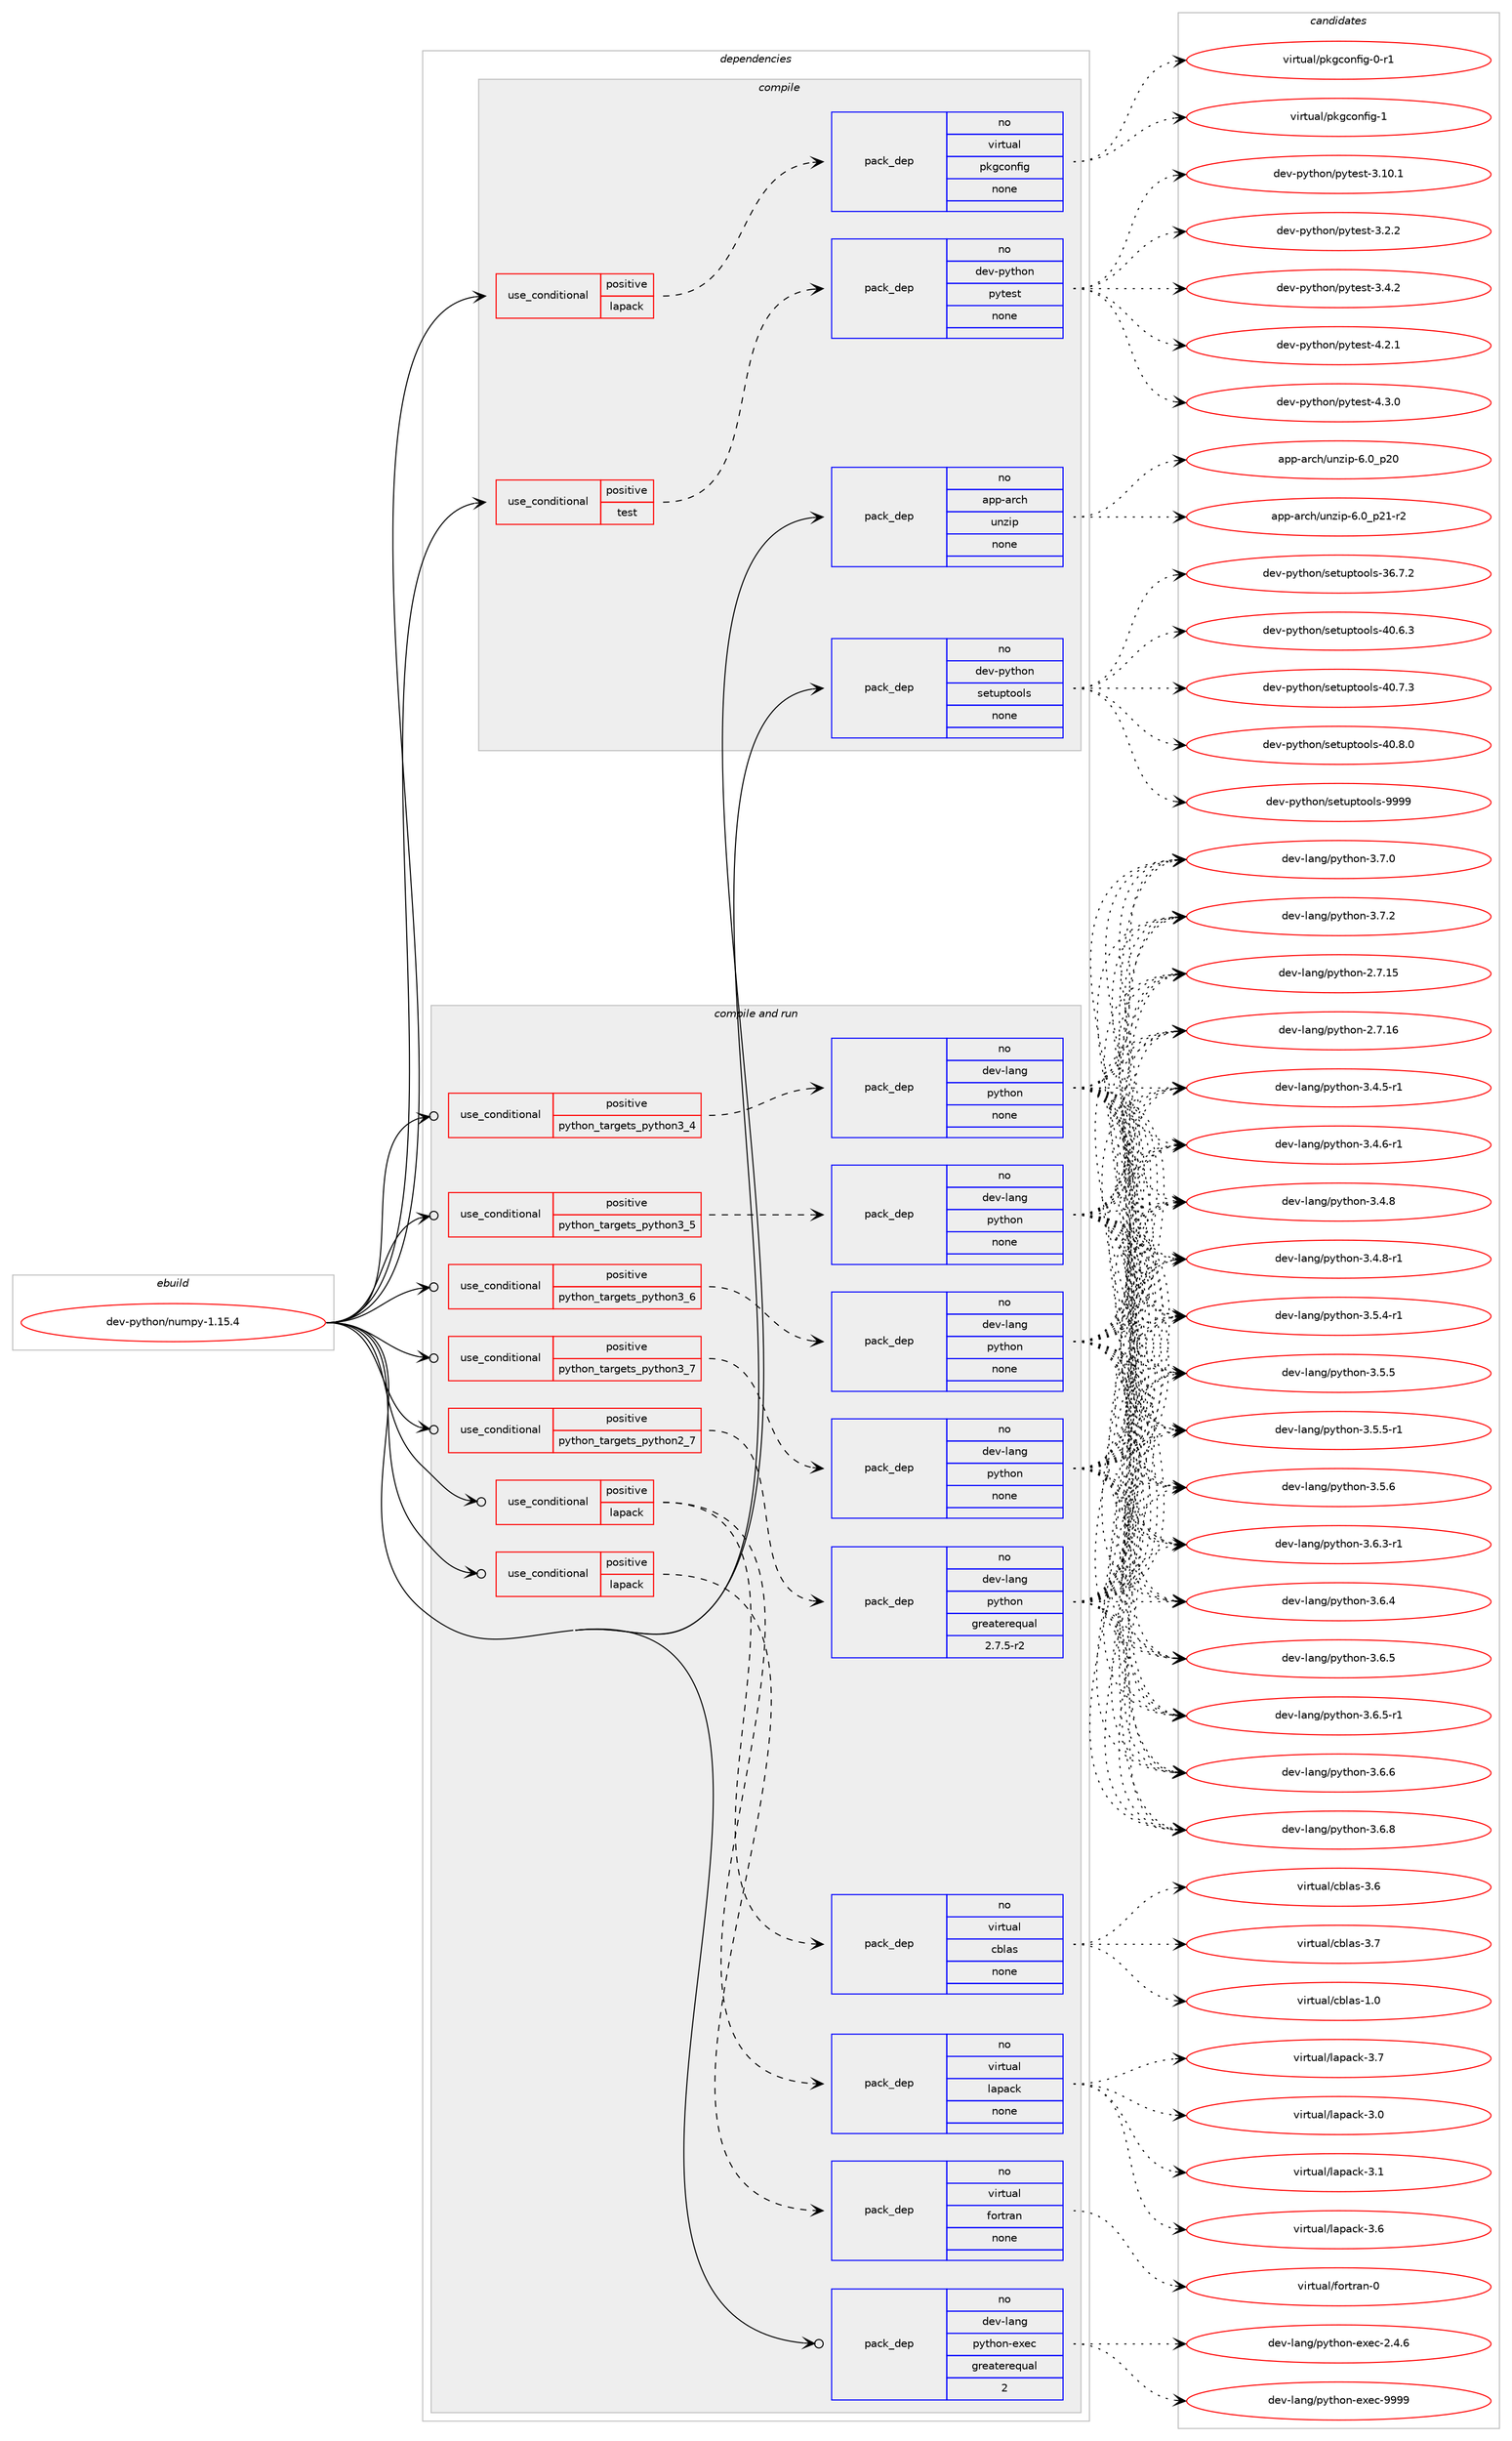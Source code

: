 digraph prolog {

# *************
# Graph options
# *************

newrank=true;
concentrate=true;
compound=true;
graph [rankdir=LR,fontname=Helvetica,fontsize=10,ranksep=1.5];#, ranksep=2.5, nodesep=0.2];
edge  [arrowhead=vee];
node  [fontname=Helvetica,fontsize=10];

# **********
# The ebuild
# **********

subgraph cluster_leftcol {
color=gray;
rank=same;
label=<<i>ebuild</i>>;
id [label="dev-python/numpy-1.15.4", color=red, width=4, href="../dev-python/numpy-1.15.4.svg"];
}

# ****************
# The dependencies
# ****************

subgraph cluster_midcol {
color=gray;
label=<<i>dependencies</i>>;
subgraph cluster_compile {
fillcolor="#eeeeee";
style=filled;
label=<<i>compile</i>>;
subgraph cond378380 {
dependency1421495 [label=<<TABLE BORDER="0" CELLBORDER="1" CELLSPACING="0" CELLPADDING="4"><TR><TD ROWSPAN="3" CELLPADDING="10">use_conditional</TD></TR><TR><TD>positive</TD></TR><TR><TD>lapack</TD></TR></TABLE>>, shape=none, color=red];
subgraph pack1019838 {
dependency1421496 [label=<<TABLE BORDER="0" CELLBORDER="1" CELLSPACING="0" CELLPADDING="4" WIDTH="220"><TR><TD ROWSPAN="6" CELLPADDING="30">pack_dep</TD></TR><TR><TD WIDTH="110">no</TD></TR><TR><TD>virtual</TD></TR><TR><TD>pkgconfig</TD></TR><TR><TD>none</TD></TR><TR><TD></TD></TR></TABLE>>, shape=none, color=blue];
}
dependency1421495:e -> dependency1421496:w [weight=20,style="dashed",arrowhead="vee"];
}
id:e -> dependency1421495:w [weight=20,style="solid",arrowhead="vee"];
subgraph cond378381 {
dependency1421497 [label=<<TABLE BORDER="0" CELLBORDER="1" CELLSPACING="0" CELLPADDING="4"><TR><TD ROWSPAN="3" CELLPADDING="10">use_conditional</TD></TR><TR><TD>positive</TD></TR><TR><TD>test</TD></TR></TABLE>>, shape=none, color=red];
subgraph pack1019839 {
dependency1421498 [label=<<TABLE BORDER="0" CELLBORDER="1" CELLSPACING="0" CELLPADDING="4" WIDTH="220"><TR><TD ROWSPAN="6" CELLPADDING="30">pack_dep</TD></TR><TR><TD WIDTH="110">no</TD></TR><TR><TD>dev-python</TD></TR><TR><TD>pytest</TD></TR><TR><TD>none</TD></TR><TR><TD></TD></TR></TABLE>>, shape=none, color=blue];
}
dependency1421497:e -> dependency1421498:w [weight=20,style="dashed",arrowhead="vee"];
}
id:e -> dependency1421497:w [weight=20,style="solid",arrowhead="vee"];
subgraph pack1019840 {
dependency1421499 [label=<<TABLE BORDER="0" CELLBORDER="1" CELLSPACING="0" CELLPADDING="4" WIDTH="220"><TR><TD ROWSPAN="6" CELLPADDING="30">pack_dep</TD></TR><TR><TD WIDTH="110">no</TD></TR><TR><TD>app-arch</TD></TR><TR><TD>unzip</TD></TR><TR><TD>none</TD></TR><TR><TD></TD></TR></TABLE>>, shape=none, color=blue];
}
id:e -> dependency1421499:w [weight=20,style="solid",arrowhead="vee"];
subgraph pack1019841 {
dependency1421500 [label=<<TABLE BORDER="0" CELLBORDER="1" CELLSPACING="0" CELLPADDING="4" WIDTH="220"><TR><TD ROWSPAN="6" CELLPADDING="30">pack_dep</TD></TR><TR><TD WIDTH="110">no</TD></TR><TR><TD>dev-python</TD></TR><TR><TD>setuptools</TD></TR><TR><TD>none</TD></TR><TR><TD></TD></TR></TABLE>>, shape=none, color=blue];
}
id:e -> dependency1421500:w [weight=20,style="solid",arrowhead="vee"];
}
subgraph cluster_compileandrun {
fillcolor="#eeeeee";
style=filled;
label=<<i>compile and run</i>>;
subgraph cond378382 {
dependency1421501 [label=<<TABLE BORDER="0" CELLBORDER="1" CELLSPACING="0" CELLPADDING="4"><TR><TD ROWSPAN="3" CELLPADDING="10">use_conditional</TD></TR><TR><TD>positive</TD></TR><TR><TD>lapack</TD></TR></TABLE>>, shape=none, color=red];
subgraph pack1019842 {
dependency1421502 [label=<<TABLE BORDER="0" CELLBORDER="1" CELLSPACING="0" CELLPADDING="4" WIDTH="220"><TR><TD ROWSPAN="6" CELLPADDING="30">pack_dep</TD></TR><TR><TD WIDTH="110">no</TD></TR><TR><TD>virtual</TD></TR><TR><TD>cblas</TD></TR><TR><TD>none</TD></TR><TR><TD></TD></TR></TABLE>>, shape=none, color=blue];
}
dependency1421501:e -> dependency1421502:w [weight=20,style="dashed",arrowhead="vee"];
subgraph pack1019843 {
dependency1421503 [label=<<TABLE BORDER="0" CELLBORDER="1" CELLSPACING="0" CELLPADDING="4" WIDTH="220"><TR><TD ROWSPAN="6" CELLPADDING="30">pack_dep</TD></TR><TR><TD WIDTH="110">no</TD></TR><TR><TD>virtual</TD></TR><TR><TD>lapack</TD></TR><TR><TD>none</TD></TR><TR><TD></TD></TR></TABLE>>, shape=none, color=blue];
}
dependency1421501:e -> dependency1421503:w [weight=20,style="dashed",arrowhead="vee"];
}
id:e -> dependency1421501:w [weight=20,style="solid",arrowhead="odotvee"];
subgraph cond378383 {
dependency1421504 [label=<<TABLE BORDER="0" CELLBORDER="1" CELLSPACING="0" CELLPADDING="4"><TR><TD ROWSPAN="3" CELLPADDING="10">use_conditional</TD></TR><TR><TD>positive</TD></TR><TR><TD>lapack</TD></TR></TABLE>>, shape=none, color=red];
subgraph pack1019844 {
dependency1421505 [label=<<TABLE BORDER="0" CELLBORDER="1" CELLSPACING="0" CELLPADDING="4" WIDTH="220"><TR><TD ROWSPAN="6" CELLPADDING="30">pack_dep</TD></TR><TR><TD WIDTH="110">no</TD></TR><TR><TD>virtual</TD></TR><TR><TD>fortran</TD></TR><TR><TD>none</TD></TR><TR><TD></TD></TR></TABLE>>, shape=none, color=blue];
}
dependency1421504:e -> dependency1421505:w [weight=20,style="dashed",arrowhead="vee"];
}
id:e -> dependency1421504:w [weight=20,style="solid",arrowhead="odotvee"];
subgraph cond378384 {
dependency1421506 [label=<<TABLE BORDER="0" CELLBORDER="1" CELLSPACING="0" CELLPADDING="4"><TR><TD ROWSPAN="3" CELLPADDING="10">use_conditional</TD></TR><TR><TD>positive</TD></TR><TR><TD>python_targets_python2_7</TD></TR></TABLE>>, shape=none, color=red];
subgraph pack1019845 {
dependency1421507 [label=<<TABLE BORDER="0" CELLBORDER="1" CELLSPACING="0" CELLPADDING="4" WIDTH="220"><TR><TD ROWSPAN="6" CELLPADDING="30">pack_dep</TD></TR><TR><TD WIDTH="110">no</TD></TR><TR><TD>dev-lang</TD></TR><TR><TD>python</TD></TR><TR><TD>greaterequal</TD></TR><TR><TD>2.7.5-r2</TD></TR></TABLE>>, shape=none, color=blue];
}
dependency1421506:e -> dependency1421507:w [weight=20,style="dashed",arrowhead="vee"];
}
id:e -> dependency1421506:w [weight=20,style="solid",arrowhead="odotvee"];
subgraph cond378385 {
dependency1421508 [label=<<TABLE BORDER="0" CELLBORDER="1" CELLSPACING="0" CELLPADDING="4"><TR><TD ROWSPAN="3" CELLPADDING="10">use_conditional</TD></TR><TR><TD>positive</TD></TR><TR><TD>python_targets_python3_4</TD></TR></TABLE>>, shape=none, color=red];
subgraph pack1019846 {
dependency1421509 [label=<<TABLE BORDER="0" CELLBORDER="1" CELLSPACING="0" CELLPADDING="4" WIDTH="220"><TR><TD ROWSPAN="6" CELLPADDING="30">pack_dep</TD></TR><TR><TD WIDTH="110">no</TD></TR><TR><TD>dev-lang</TD></TR><TR><TD>python</TD></TR><TR><TD>none</TD></TR><TR><TD></TD></TR></TABLE>>, shape=none, color=blue];
}
dependency1421508:e -> dependency1421509:w [weight=20,style="dashed",arrowhead="vee"];
}
id:e -> dependency1421508:w [weight=20,style="solid",arrowhead="odotvee"];
subgraph cond378386 {
dependency1421510 [label=<<TABLE BORDER="0" CELLBORDER="1" CELLSPACING="0" CELLPADDING="4"><TR><TD ROWSPAN="3" CELLPADDING="10">use_conditional</TD></TR><TR><TD>positive</TD></TR><TR><TD>python_targets_python3_5</TD></TR></TABLE>>, shape=none, color=red];
subgraph pack1019847 {
dependency1421511 [label=<<TABLE BORDER="0" CELLBORDER="1" CELLSPACING="0" CELLPADDING="4" WIDTH="220"><TR><TD ROWSPAN="6" CELLPADDING="30">pack_dep</TD></TR><TR><TD WIDTH="110">no</TD></TR><TR><TD>dev-lang</TD></TR><TR><TD>python</TD></TR><TR><TD>none</TD></TR><TR><TD></TD></TR></TABLE>>, shape=none, color=blue];
}
dependency1421510:e -> dependency1421511:w [weight=20,style="dashed",arrowhead="vee"];
}
id:e -> dependency1421510:w [weight=20,style="solid",arrowhead="odotvee"];
subgraph cond378387 {
dependency1421512 [label=<<TABLE BORDER="0" CELLBORDER="1" CELLSPACING="0" CELLPADDING="4"><TR><TD ROWSPAN="3" CELLPADDING="10">use_conditional</TD></TR><TR><TD>positive</TD></TR><TR><TD>python_targets_python3_6</TD></TR></TABLE>>, shape=none, color=red];
subgraph pack1019848 {
dependency1421513 [label=<<TABLE BORDER="0" CELLBORDER="1" CELLSPACING="0" CELLPADDING="4" WIDTH="220"><TR><TD ROWSPAN="6" CELLPADDING="30">pack_dep</TD></TR><TR><TD WIDTH="110">no</TD></TR><TR><TD>dev-lang</TD></TR><TR><TD>python</TD></TR><TR><TD>none</TD></TR><TR><TD></TD></TR></TABLE>>, shape=none, color=blue];
}
dependency1421512:e -> dependency1421513:w [weight=20,style="dashed",arrowhead="vee"];
}
id:e -> dependency1421512:w [weight=20,style="solid",arrowhead="odotvee"];
subgraph cond378388 {
dependency1421514 [label=<<TABLE BORDER="0" CELLBORDER="1" CELLSPACING="0" CELLPADDING="4"><TR><TD ROWSPAN="3" CELLPADDING="10">use_conditional</TD></TR><TR><TD>positive</TD></TR><TR><TD>python_targets_python3_7</TD></TR></TABLE>>, shape=none, color=red];
subgraph pack1019849 {
dependency1421515 [label=<<TABLE BORDER="0" CELLBORDER="1" CELLSPACING="0" CELLPADDING="4" WIDTH="220"><TR><TD ROWSPAN="6" CELLPADDING="30">pack_dep</TD></TR><TR><TD WIDTH="110">no</TD></TR><TR><TD>dev-lang</TD></TR><TR><TD>python</TD></TR><TR><TD>none</TD></TR><TR><TD></TD></TR></TABLE>>, shape=none, color=blue];
}
dependency1421514:e -> dependency1421515:w [weight=20,style="dashed",arrowhead="vee"];
}
id:e -> dependency1421514:w [weight=20,style="solid",arrowhead="odotvee"];
subgraph pack1019850 {
dependency1421516 [label=<<TABLE BORDER="0" CELLBORDER="1" CELLSPACING="0" CELLPADDING="4" WIDTH="220"><TR><TD ROWSPAN="6" CELLPADDING="30">pack_dep</TD></TR><TR><TD WIDTH="110">no</TD></TR><TR><TD>dev-lang</TD></TR><TR><TD>python-exec</TD></TR><TR><TD>greaterequal</TD></TR><TR><TD>2</TD></TR></TABLE>>, shape=none, color=blue];
}
id:e -> dependency1421516:w [weight=20,style="solid",arrowhead="odotvee"];
}
subgraph cluster_run {
fillcolor="#eeeeee";
style=filled;
label=<<i>run</i>>;
}
}

# **************
# The candidates
# **************

subgraph cluster_choices {
rank=same;
color=gray;
label=<<i>candidates</i>>;

subgraph choice1019838 {
color=black;
nodesep=1;
choice11810511411611797108471121071039911111010210510345484511449 [label="virtual/pkgconfig-0-r1", color=red, width=4,href="../virtual/pkgconfig-0-r1.svg"];
choice1181051141161179710847112107103991111101021051034549 [label="virtual/pkgconfig-1", color=red, width=4,href="../virtual/pkgconfig-1.svg"];
dependency1421496:e -> choice11810511411611797108471121071039911111010210510345484511449:w [style=dotted,weight="100"];
dependency1421496:e -> choice1181051141161179710847112107103991111101021051034549:w [style=dotted,weight="100"];
}
subgraph choice1019839 {
color=black;
nodesep=1;
choice100101118451121211161041111104711212111610111511645514649484649 [label="dev-python/pytest-3.10.1", color=red, width=4,href="../dev-python/pytest-3.10.1.svg"];
choice1001011184511212111610411111047112121116101115116455146504650 [label="dev-python/pytest-3.2.2", color=red, width=4,href="../dev-python/pytest-3.2.2.svg"];
choice1001011184511212111610411111047112121116101115116455146524650 [label="dev-python/pytest-3.4.2", color=red, width=4,href="../dev-python/pytest-3.4.2.svg"];
choice1001011184511212111610411111047112121116101115116455246504649 [label="dev-python/pytest-4.2.1", color=red, width=4,href="../dev-python/pytest-4.2.1.svg"];
choice1001011184511212111610411111047112121116101115116455246514648 [label="dev-python/pytest-4.3.0", color=red, width=4,href="../dev-python/pytest-4.3.0.svg"];
dependency1421498:e -> choice100101118451121211161041111104711212111610111511645514649484649:w [style=dotted,weight="100"];
dependency1421498:e -> choice1001011184511212111610411111047112121116101115116455146504650:w [style=dotted,weight="100"];
dependency1421498:e -> choice1001011184511212111610411111047112121116101115116455146524650:w [style=dotted,weight="100"];
dependency1421498:e -> choice1001011184511212111610411111047112121116101115116455246504649:w [style=dotted,weight="100"];
dependency1421498:e -> choice1001011184511212111610411111047112121116101115116455246514648:w [style=dotted,weight="100"];
}
subgraph choice1019840 {
color=black;
nodesep=1;
choice971121124597114991044711711012210511245544648951125048 [label="app-arch/unzip-6.0_p20", color=red, width=4,href="../app-arch/unzip-6.0_p20.svg"];
choice9711211245971149910447117110122105112455446489511250494511450 [label="app-arch/unzip-6.0_p21-r2", color=red, width=4,href="../app-arch/unzip-6.0_p21-r2.svg"];
dependency1421499:e -> choice971121124597114991044711711012210511245544648951125048:w [style=dotted,weight="100"];
dependency1421499:e -> choice9711211245971149910447117110122105112455446489511250494511450:w [style=dotted,weight="100"];
}
subgraph choice1019841 {
color=black;
nodesep=1;
choice100101118451121211161041111104711510111611711211611111110811545515446554650 [label="dev-python/setuptools-36.7.2", color=red, width=4,href="../dev-python/setuptools-36.7.2.svg"];
choice100101118451121211161041111104711510111611711211611111110811545524846544651 [label="dev-python/setuptools-40.6.3", color=red, width=4,href="../dev-python/setuptools-40.6.3.svg"];
choice100101118451121211161041111104711510111611711211611111110811545524846554651 [label="dev-python/setuptools-40.7.3", color=red, width=4,href="../dev-python/setuptools-40.7.3.svg"];
choice100101118451121211161041111104711510111611711211611111110811545524846564648 [label="dev-python/setuptools-40.8.0", color=red, width=4,href="../dev-python/setuptools-40.8.0.svg"];
choice10010111845112121116104111110471151011161171121161111111081154557575757 [label="dev-python/setuptools-9999", color=red, width=4,href="../dev-python/setuptools-9999.svg"];
dependency1421500:e -> choice100101118451121211161041111104711510111611711211611111110811545515446554650:w [style=dotted,weight="100"];
dependency1421500:e -> choice100101118451121211161041111104711510111611711211611111110811545524846544651:w [style=dotted,weight="100"];
dependency1421500:e -> choice100101118451121211161041111104711510111611711211611111110811545524846554651:w [style=dotted,weight="100"];
dependency1421500:e -> choice100101118451121211161041111104711510111611711211611111110811545524846564648:w [style=dotted,weight="100"];
dependency1421500:e -> choice10010111845112121116104111110471151011161171121161111111081154557575757:w [style=dotted,weight="100"];
}
subgraph choice1019842 {
color=black;
nodesep=1;
choice118105114116117971084799981089711545494648 [label="virtual/cblas-1.0", color=red, width=4,href="../virtual/cblas-1.0.svg"];
choice118105114116117971084799981089711545514654 [label="virtual/cblas-3.6", color=red, width=4,href="../virtual/cblas-3.6.svg"];
choice118105114116117971084799981089711545514655 [label="virtual/cblas-3.7", color=red, width=4,href="../virtual/cblas-3.7.svg"];
dependency1421502:e -> choice118105114116117971084799981089711545494648:w [style=dotted,weight="100"];
dependency1421502:e -> choice118105114116117971084799981089711545514654:w [style=dotted,weight="100"];
dependency1421502:e -> choice118105114116117971084799981089711545514655:w [style=dotted,weight="100"];
}
subgraph choice1019843 {
color=black;
nodesep=1;
choice118105114116117971084710897112979910745514648 [label="virtual/lapack-3.0", color=red, width=4,href="../virtual/lapack-3.0.svg"];
choice118105114116117971084710897112979910745514649 [label="virtual/lapack-3.1", color=red, width=4,href="../virtual/lapack-3.1.svg"];
choice118105114116117971084710897112979910745514654 [label="virtual/lapack-3.6", color=red, width=4,href="../virtual/lapack-3.6.svg"];
choice118105114116117971084710897112979910745514655 [label="virtual/lapack-3.7", color=red, width=4,href="../virtual/lapack-3.7.svg"];
dependency1421503:e -> choice118105114116117971084710897112979910745514648:w [style=dotted,weight="100"];
dependency1421503:e -> choice118105114116117971084710897112979910745514649:w [style=dotted,weight="100"];
dependency1421503:e -> choice118105114116117971084710897112979910745514654:w [style=dotted,weight="100"];
dependency1421503:e -> choice118105114116117971084710897112979910745514655:w [style=dotted,weight="100"];
}
subgraph choice1019844 {
color=black;
nodesep=1;
choice1181051141161179710847102111114116114971104548 [label="virtual/fortran-0", color=red, width=4,href="../virtual/fortran-0.svg"];
dependency1421505:e -> choice1181051141161179710847102111114116114971104548:w [style=dotted,weight="100"];
}
subgraph choice1019845 {
color=black;
nodesep=1;
choice10010111845108971101034711212111610411111045504655464953 [label="dev-lang/python-2.7.15", color=red, width=4,href="../dev-lang/python-2.7.15.svg"];
choice10010111845108971101034711212111610411111045504655464954 [label="dev-lang/python-2.7.16", color=red, width=4,href="../dev-lang/python-2.7.16.svg"];
choice1001011184510897110103471121211161041111104551465246534511449 [label="dev-lang/python-3.4.5-r1", color=red, width=4,href="../dev-lang/python-3.4.5-r1.svg"];
choice1001011184510897110103471121211161041111104551465246544511449 [label="dev-lang/python-3.4.6-r1", color=red, width=4,href="../dev-lang/python-3.4.6-r1.svg"];
choice100101118451089711010347112121116104111110455146524656 [label="dev-lang/python-3.4.8", color=red, width=4,href="../dev-lang/python-3.4.8.svg"];
choice1001011184510897110103471121211161041111104551465246564511449 [label="dev-lang/python-3.4.8-r1", color=red, width=4,href="../dev-lang/python-3.4.8-r1.svg"];
choice1001011184510897110103471121211161041111104551465346524511449 [label="dev-lang/python-3.5.4-r1", color=red, width=4,href="../dev-lang/python-3.5.4-r1.svg"];
choice100101118451089711010347112121116104111110455146534653 [label="dev-lang/python-3.5.5", color=red, width=4,href="../dev-lang/python-3.5.5.svg"];
choice1001011184510897110103471121211161041111104551465346534511449 [label="dev-lang/python-3.5.5-r1", color=red, width=4,href="../dev-lang/python-3.5.5-r1.svg"];
choice100101118451089711010347112121116104111110455146534654 [label="dev-lang/python-3.5.6", color=red, width=4,href="../dev-lang/python-3.5.6.svg"];
choice1001011184510897110103471121211161041111104551465446514511449 [label="dev-lang/python-3.6.3-r1", color=red, width=4,href="../dev-lang/python-3.6.3-r1.svg"];
choice100101118451089711010347112121116104111110455146544652 [label="dev-lang/python-3.6.4", color=red, width=4,href="../dev-lang/python-3.6.4.svg"];
choice100101118451089711010347112121116104111110455146544653 [label="dev-lang/python-3.6.5", color=red, width=4,href="../dev-lang/python-3.6.5.svg"];
choice1001011184510897110103471121211161041111104551465446534511449 [label="dev-lang/python-3.6.5-r1", color=red, width=4,href="../dev-lang/python-3.6.5-r1.svg"];
choice100101118451089711010347112121116104111110455146544654 [label="dev-lang/python-3.6.6", color=red, width=4,href="../dev-lang/python-3.6.6.svg"];
choice100101118451089711010347112121116104111110455146544656 [label="dev-lang/python-3.6.8", color=red, width=4,href="../dev-lang/python-3.6.8.svg"];
choice100101118451089711010347112121116104111110455146554648 [label="dev-lang/python-3.7.0", color=red, width=4,href="../dev-lang/python-3.7.0.svg"];
choice100101118451089711010347112121116104111110455146554650 [label="dev-lang/python-3.7.2", color=red, width=4,href="../dev-lang/python-3.7.2.svg"];
dependency1421507:e -> choice10010111845108971101034711212111610411111045504655464953:w [style=dotted,weight="100"];
dependency1421507:e -> choice10010111845108971101034711212111610411111045504655464954:w [style=dotted,weight="100"];
dependency1421507:e -> choice1001011184510897110103471121211161041111104551465246534511449:w [style=dotted,weight="100"];
dependency1421507:e -> choice1001011184510897110103471121211161041111104551465246544511449:w [style=dotted,weight="100"];
dependency1421507:e -> choice100101118451089711010347112121116104111110455146524656:w [style=dotted,weight="100"];
dependency1421507:e -> choice1001011184510897110103471121211161041111104551465246564511449:w [style=dotted,weight="100"];
dependency1421507:e -> choice1001011184510897110103471121211161041111104551465346524511449:w [style=dotted,weight="100"];
dependency1421507:e -> choice100101118451089711010347112121116104111110455146534653:w [style=dotted,weight="100"];
dependency1421507:e -> choice1001011184510897110103471121211161041111104551465346534511449:w [style=dotted,weight="100"];
dependency1421507:e -> choice100101118451089711010347112121116104111110455146534654:w [style=dotted,weight="100"];
dependency1421507:e -> choice1001011184510897110103471121211161041111104551465446514511449:w [style=dotted,weight="100"];
dependency1421507:e -> choice100101118451089711010347112121116104111110455146544652:w [style=dotted,weight="100"];
dependency1421507:e -> choice100101118451089711010347112121116104111110455146544653:w [style=dotted,weight="100"];
dependency1421507:e -> choice1001011184510897110103471121211161041111104551465446534511449:w [style=dotted,weight="100"];
dependency1421507:e -> choice100101118451089711010347112121116104111110455146544654:w [style=dotted,weight="100"];
dependency1421507:e -> choice100101118451089711010347112121116104111110455146544656:w [style=dotted,weight="100"];
dependency1421507:e -> choice100101118451089711010347112121116104111110455146554648:w [style=dotted,weight="100"];
dependency1421507:e -> choice100101118451089711010347112121116104111110455146554650:w [style=dotted,weight="100"];
}
subgraph choice1019846 {
color=black;
nodesep=1;
choice10010111845108971101034711212111610411111045504655464953 [label="dev-lang/python-2.7.15", color=red, width=4,href="../dev-lang/python-2.7.15.svg"];
choice10010111845108971101034711212111610411111045504655464954 [label="dev-lang/python-2.7.16", color=red, width=4,href="../dev-lang/python-2.7.16.svg"];
choice1001011184510897110103471121211161041111104551465246534511449 [label="dev-lang/python-3.4.5-r1", color=red, width=4,href="../dev-lang/python-3.4.5-r1.svg"];
choice1001011184510897110103471121211161041111104551465246544511449 [label="dev-lang/python-3.4.6-r1", color=red, width=4,href="../dev-lang/python-3.4.6-r1.svg"];
choice100101118451089711010347112121116104111110455146524656 [label="dev-lang/python-3.4.8", color=red, width=4,href="../dev-lang/python-3.4.8.svg"];
choice1001011184510897110103471121211161041111104551465246564511449 [label="dev-lang/python-3.4.8-r1", color=red, width=4,href="../dev-lang/python-3.4.8-r1.svg"];
choice1001011184510897110103471121211161041111104551465346524511449 [label="dev-lang/python-3.5.4-r1", color=red, width=4,href="../dev-lang/python-3.5.4-r1.svg"];
choice100101118451089711010347112121116104111110455146534653 [label="dev-lang/python-3.5.5", color=red, width=4,href="../dev-lang/python-3.5.5.svg"];
choice1001011184510897110103471121211161041111104551465346534511449 [label="dev-lang/python-3.5.5-r1", color=red, width=4,href="../dev-lang/python-3.5.5-r1.svg"];
choice100101118451089711010347112121116104111110455146534654 [label="dev-lang/python-3.5.6", color=red, width=4,href="../dev-lang/python-3.5.6.svg"];
choice1001011184510897110103471121211161041111104551465446514511449 [label="dev-lang/python-3.6.3-r1", color=red, width=4,href="../dev-lang/python-3.6.3-r1.svg"];
choice100101118451089711010347112121116104111110455146544652 [label="dev-lang/python-3.6.4", color=red, width=4,href="../dev-lang/python-3.6.4.svg"];
choice100101118451089711010347112121116104111110455146544653 [label="dev-lang/python-3.6.5", color=red, width=4,href="../dev-lang/python-3.6.5.svg"];
choice1001011184510897110103471121211161041111104551465446534511449 [label="dev-lang/python-3.6.5-r1", color=red, width=4,href="../dev-lang/python-3.6.5-r1.svg"];
choice100101118451089711010347112121116104111110455146544654 [label="dev-lang/python-3.6.6", color=red, width=4,href="../dev-lang/python-3.6.6.svg"];
choice100101118451089711010347112121116104111110455146544656 [label="dev-lang/python-3.6.8", color=red, width=4,href="../dev-lang/python-3.6.8.svg"];
choice100101118451089711010347112121116104111110455146554648 [label="dev-lang/python-3.7.0", color=red, width=4,href="../dev-lang/python-3.7.0.svg"];
choice100101118451089711010347112121116104111110455146554650 [label="dev-lang/python-3.7.2", color=red, width=4,href="../dev-lang/python-3.7.2.svg"];
dependency1421509:e -> choice10010111845108971101034711212111610411111045504655464953:w [style=dotted,weight="100"];
dependency1421509:e -> choice10010111845108971101034711212111610411111045504655464954:w [style=dotted,weight="100"];
dependency1421509:e -> choice1001011184510897110103471121211161041111104551465246534511449:w [style=dotted,weight="100"];
dependency1421509:e -> choice1001011184510897110103471121211161041111104551465246544511449:w [style=dotted,weight="100"];
dependency1421509:e -> choice100101118451089711010347112121116104111110455146524656:w [style=dotted,weight="100"];
dependency1421509:e -> choice1001011184510897110103471121211161041111104551465246564511449:w [style=dotted,weight="100"];
dependency1421509:e -> choice1001011184510897110103471121211161041111104551465346524511449:w [style=dotted,weight="100"];
dependency1421509:e -> choice100101118451089711010347112121116104111110455146534653:w [style=dotted,weight="100"];
dependency1421509:e -> choice1001011184510897110103471121211161041111104551465346534511449:w [style=dotted,weight="100"];
dependency1421509:e -> choice100101118451089711010347112121116104111110455146534654:w [style=dotted,weight="100"];
dependency1421509:e -> choice1001011184510897110103471121211161041111104551465446514511449:w [style=dotted,weight="100"];
dependency1421509:e -> choice100101118451089711010347112121116104111110455146544652:w [style=dotted,weight="100"];
dependency1421509:e -> choice100101118451089711010347112121116104111110455146544653:w [style=dotted,weight="100"];
dependency1421509:e -> choice1001011184510897110103471121211161041111104551465446534511449:w [style=dotted,weight="100"];
dependency1421509:e -> choice100101118451089711010347112121116104111110455146544654:w [style=dotted,weight="100"];
dependency1421509:e -> choice100101118451089711010347112121116104111110455146544656:w [style=dotted,weight="100"];
dependency1421509:e -> choice100101118451089711010347112121116104111110455146554648:w [style=dotted,weight="100"];
dependency1421509:e -> choice100101118451089711010347112121116104111110455146554650:w [style=dotted,weight="100"];
}
subgraph choice1019847 {
color=black;
nodesep=1;
choice10010111845108971101034711212111610411111045504655464953 [label="dev-lang/python-2.7.15", color=red, width=4,href="../dev-lang/python-2.7.15.svg"];
choice10010111845108971101034711212111610411111045504655464954 [label="dev-lang/python-2.7.16", color=red, width=4,href="../dev-lang/python-2.7.16.svg"];
choice1001011184510897110103471121211161041111104551465246534511449 [label="dev-lang/python-3.4.5-r1", color=red, width=4,href="../dev-lang/python-3.4.5-r1.svg"];
choice1001011184510897110103471121211161041111104551465246544511449 [label="dev-lang/python-3.4.6-r1", color=red, width=4,href="../dev-lang/python-3.4.6-r1.svg"];
choice100101118451089711010347112121116104111110455146524656 [label="dev-lang/python-3.4.8", color=red, width=4,href="../dev-lang/python-3.4.8.svg"];
choice1001011184510897110103471121211161041111104551465246564511449 [label="dev-lang/python-3.4.8-r1", color=red, width=4,href="../dev-lang/python-3.4.8-r1.svg"];
choice1001011184510897110103471121211161041111104551465346524511449 [label="dev-lang/python-3.5.4-r1", color=red, width=4,href="../dev-lang/python-3.5.4-r1.svg"];
choice100101118451089711010347112121116104111110455146534653 [label="dev-lang/python-3.5.5", color=red, width=4,href="../dev-lang/python-3.5.5.svg"];
choice1001011184510897110103471121211161041111104551465346534511449 [label="dev-lang/python-3.5.5-r1", color=red, width=4,href="../dev-lang/python-3.5.5-r1.svg"];
choice100101118451089711010347112121116104111110455146534654 [label="dev-lang/python-3.5.6", color=red, width=4,href="../dev-lang/python-3.5.6.svg"];
choice1001011184510897110103471121211161041111104551465446514511449 [label="dev-lang/python-3.6.3-r1", color=red, width=4,href="../dev-lang/python-3.6.3-r1.svg"];
choice100101118451089711010347112121116104111110455146544652 [label="dev-lang/python-3.6.4", color=red, width=4,href="../dev-lang/python-3.6.4.svg"];
choice100101118451089711010347112121116104111110455146544653 [label="dev-lang/python-3.6.5", color=red, width=4,href="../dev-lang/python-3.6.5.svg"];
choice1001011184510897110103471121211161041111104551465446534511449 [label="dev-lang/python-3.6.5-r1", color=red, width=4,href="../dev-lang/python-3.6.5-r1.svg"];
choice100101118451089711010347112121116104111110455146544654 [label="dev-lang/python-3.6.6", color=red, width=4,href="../dev-lang/python-3.6.6.svg"];
choice100101118451089711010347112121116104111110455146544656 [label="dev-lang/python-3.6.8", color=red, width=4,href="../dev-lang/python-3.6.8.svg"];
choice100101118451089711010347112121116104111110455146554648 [label="dev-lang/python-3.7.0", color=red, width=4,href="../dev-lang/python-3.7.0.svg"];
choice100101118451089711010347112121116104111110455146554650 [label="dev-lang/python-3.7.2", color=red, width=4,href="../dev-lang/python-3.7.2.svg"];
dependency1421511:e -> choice10010111845108971101034711212111610411111045504655464953:w [style=dotted,weight="100"];
dependency1421511:e -> choice10010111845108971101034711212111610411111045504655464954:w [style=dotted,weight="100"];
dependency1421511:e -> choice1001011184510897110103471121211161041111104551465246534511449:w [style=dotted,weight="100"];
dependency1421511:e -> choice1001011184510897110103471121211161041111104551465246544511449:w [style=dotted,weight="100"];
dependency1421511:e -> choice100101118451089711010347112121116104111110455146524656:w [style=dotted,weight="100"];
dependency1421511:e -> choice1001011184510897110103471121211161041111104551465246564511449:w [style=dotted,weight="100"];
dependency1421511:e -> choice1001011184510897110103471121211161041111104551465346524511449:w [style=dotted,weight="100"];
dependency1421511:e -> choice100101118451089711010347112121116104111110455146534653:w [style=dotted,weight="100"];
dependency1421511:e -> choice1001011184510897110103471121211161041111104551465346534511449:w [style=dotted,weight="100"];
dependency1421511:e -> choice100101118451089711010347112121116104111110455146534654:w [style=dotted,weight="100"];
dependency1421511:e -> choice1001011184510897110103471121211161041111104551465446514511449:w [style=dotted,weight="100"];
dependency1421511:e -> choice100101118451089711010347112121116104111110455146544652:w [style=dotted,weight="100"];
dependency1421511:e -> choice100101118451089711010347112121116104111110455146544653:w [style=dotted,weight="100"];
dependency1421511:e -> choice1001011184510897110103471121211161041111104551465446534511449:w [style=dotted,weight="100"];
dependency1421511:e -> choice100101118451089711010347112121116104111110455146544654:w [style=dotted,weight="100"];
dependency1421511:e -> choice100101118451089711010347112121116104111110455146544656:w [style=dotted,weight="100"];
dependency1421511:e -> choice100101118451089711010347112121116104111110455146554648:w [style=dotted,weight="100"];
dependency1421511:e -> choice100101118451089711010347112121116104111110455146554650:w [style=dotted,weight="100"];
}
subgraph choice1019848 {
color=black;
nodesep=1;
choice10010111845108971101034711212111610411111045504655464953 [label="dev-lang/python-2.7.15", color=red, width=4,href="../dev-lang/python-2.7.15.svg"];
choice10010111845108971101034711212111610411111045504655464954 [label="dev-lang/python-2.7.16", color=red, width=4,href="../dev-lang/python-2.7.16.svg"];
choice1001011184510897110103471121211161041111104551465246534511449 [label="dev-lang/python-3.4.5-r1", color=red, width=4,href="../dev-lang/python-3.4.5-r1.svg"];
choice1001011184510897110103471121211161041111104551465246544511449 [label="dev-lang/python-3.4.6-r1", color=red, width=4,href="../dev-lang/python-3.4.6-r1.svg"];
choice100101118451089711010347112121116104111110455146524656 [label="dev-lang/python-3.4.8", color=red, width=4,href="../dev-lang/python-3.4.8.svg"];
choice1001011184510897110103471121211161041111104551465246564511449 [label="dev-lang/python-3.4.8-r1", color=red, width=4,href="../dev-lang/python-3.4.8-r1.svg"];
choice1001011184510897110103471121211161041111104551465346524511449 [label="dev-lang/python-3.5.4-r1", color=red, width=4,href="../dev-lang/python-3.5.4-r1.svg"];
choice100101118451089711010347112121116104111110455146534653 [label="dev-lang/python-3.5.5", color=red, width=4,href="../dev-lang/python-3.5.5.svg"];
choice1001011184510897110103471121211161041111104551465346534511449 [label="dev-lang/python-3.5.5-r1", color=red, width=4,href="../dev-lang/python-3.5.5-r1.svg"];
choice100101118451089711010347112121116104111110455146534654 [label="dev-lang/python-3.5.6", color=red, width=4,href="../dev-lang/python-3.5.6.svg"];
choice1001011184510897110103471121211161041111104551465446514511449 [label="dev-lang/python-3.6.3-r1", color=red, width=4,href="../dev-lang/python-3.6.3-r1.svg"];
choice100101118451089711010347112121116104111110455146544652 [label="dev-lang/python-3.6.4", color=red, width=4,href="../dev-lang/python-3.6.4.svg"];
choice100101118451089711010347112121116104111110455146544653 [label="dev-lang/python-3.6.5", color=red, width=4,href="../dev-lang/python-3.6.5.svg"];
choice1001011184510897110103471121211161041111104551465446534511449 [label="dev-lang/python-3.6.5-r1", color=red, width=4,href="../dev-lang/python-3.6.5-r1.svg"];
choice100101118451089711010347112121116104111110455146544654 [label="dev-lang/python-3.6.6", color=red, width=4,href="../dev-lang/python-3.6.6.svg"];
choice100101118451089711010347112121116104111110455146544656 [label="dev-lang/python-3.6.8", color=red, width=4,href="../dev-lang/python-3.6.8.svg"];
choice100101118451089711010347112121116104111110455146554648 [label="dev-lang/python-3.7.0", color=red, width=4,href="../dev-lang/python-3.7.0.svg"];
choice100101118451089711010347112121116104111110455146554650 [label="dev-lang/python-3.7.2", color=red, width=4,href="../dev-lang/python-3.7.2.svg"];
dependency1421513:e -> choice10010111845108971101034711212111610411111045504655464953:w [style=dotted,weight="100"];
dependency1421513:e -> choice10010111845108971101034711212111610411111045504655464954:w [style=dotted,weight="100"];
dependency1421513:e -> choice1001011184510897110103471121211161041111104551465246534511449:w [style=dotted,weight="100"];
dependency1421513:e -> choice1001011184510897110103471121211161041111104551465246544511449:w [style=dotted,weight="100"];
dependency1421513:e -> choice100101118451089711010347112121116104111110455146524656:w [style=dotted,weight="100"];
dependency1421513:e -> choice1001011184510897110103471121211161041111104551465246564511449:w [style=dotted,weight="100"];
dependency1421513:e -> choice1001011184510897110103471121211161041111104551465346524511449:w [style=dotted,weight="100"];
dependency1421513:e -> choice100101118451089711010347112121116104111110455146534653:w [style=dotted,weight="100"];
dependency1421513:e -> choice1001011184510897110103471121211161041111104551465346534511449:w [style=dotted,weight="100"];
dependency1421513:e -> choice100101118451089711010347112121116104111110455146534654:w [style=dotted,weight="100"];
dependency1421513:e -> choice1001011184510897110103471121211161041111104551465446514511449:w [style=dotted,weight="100"];
dependency1421513:e -> choice100101118451089711010347112121116104111110455146544652:w [style=dotted,weight="100"];
dependency1421513:e -> choice100101118451089711010347112121116104111110455146544653:w [style=dotted,weight="100"];
dependency1421513:e -> choice1001011184510897110103471121211161041111104551465446534511449:w [style=dotted,weight="100"];
dependency1421513:e -> choice100101118451089711010347112121116104111110455146544654:w [style=dotted,weight="100"];
dependency1421513:e -> choice100101118451089711010347112121116104111110455146544656:w [style=dotted,weight="100"];
dependency1421513:e -> choice100101118451089711010347112121116104111110455146554648:w [style=dotted,weight="100"];
dependency1421513:e -> choice100101118451089711010347112121116104111110455146554650:w [style=dotted,weight="100"];
}
subgraph choice1019849 {
color=black;
nodesep=1;
choice10010111845108971101034711212111610411111045504655464953 [label="dev-lang/python-2.7.15", color=red, width=4,href="../dev-lang/python-2.7.15.svg"];
choice10010111845108971101034711212111610411111045504655464954 [label="dev-lang/python-2.7.16", color=red, width=4,href="../dev-lang/python-2.7.16.svg"];
choice1001011184510897110103471121211161041111104551465246534511449 [label="dev-lang/python-3.4.5-r1", color=red, width=4,href="../dev-lang/python-3.4.5-r1.svg"];
choice1001011184510897110103471121211161041111104551465246544511449 [label="dev-lang/python-3.4.6-r1", color=red, width=4,href="../dev-lang/python-3.4.6-r1.svg"];
choice100101118451089711010347112121116104111110455146524656 [label="dev-lang/python-3.4.8", color=red, width=4,href="../dev-lang/python-3.4.8.svg"];
choice1001011184510897110103471121211161041111104551465246564511449 [label="dev-lang/python-3.4.8-r1", color=red, width=4,href="../dev-lang/python-3.4.8-r1.svg"];
choice1001011184510897110103471121211161041111104551465346524511449 [label="dev-lang/python-3.5.4-r1", color=red, width=4,href="../dev-lang/python-3.5.4-r1.svg"];
choice100101118451089711010347112121116104111110455146534653 [label="dev-lang/python-3.5.5", color=red, width=4,href="../dev-lang/python-3.5.5.svg"];
choice1001011184510897110103471121211161041111104551465346534511449 [label="dev-lang/python-3.5.5-r1", color=red, width=4,href="../dev-lang/python-3.5.5-r1.svg"];
choice100101118451089711010347112121116104111110455146534654 [label="dev-lang/python-3.5.6", color=red, width=4,href="../dev-lang/python-3.5.6.svg"];
choice1001011184510897110103471121211161041111104551465446514511449 [label="dev-lang/python-3.6.3-r1", color=red, width=4,href="../dev-lang/python-3.6.3-r1.svg"];
choice100101118451089711010347112121116104111110455146544652 [label="dev-lang/python-3.6.4", color=red, width=4,href="../dev-lang/python-3.6.4.svg"];
choice100101118451089711010347112121116104111110455146544653 [label="dev-lang/python-3.6.5", color=red, width=4,href="../dev-lang/python-3.6.5.svg"];
choice1001011184510897110103471121211161041111104551465446534511449 [label="dev-lang/python-3.6.5-r1", color=red, width=4,href="../dev-lang/python-3.6.5-r1.svg"];
choice100101118451089711010347112121116104111110455146544654 [label="dev-lang/python-3.6.6", color=red, width=4,href="../dev-lang/python-3.6.6.svg"];
choice100101118451089711010347112121116104111110455146544656 [label="dev-lang/python-3.6.8", color=red, width=4,href="../dev-lang/python-3.6.8.svg"];
choice100101118451089711010347112121116104111110455146554648 [label="dev-lang/python-3.7.0", color=red, width=4,href="../dev-lang/python-3.7.0.svg"];
choice100101118451089711010347112121116104111110455146554650 [label="dev-lang/python-3.7.2", color=red, width=4,href="../dev-lang/python-3.7.2.svg"];
dependency1421515:e -> choice10010111845108971101034711212111610411111045504655464953:w [style=dotted,weight="100"];
dependency1421515:e -> choice10010111845108971101034711212111610411111045504655464954:w [style=dotted,weight="100"];
dependency1421515:e -> choice1001011184510897110103471121211161041111104551465246534511449:w [style=dotted,weight="100"];
dependency1421515:e -> choice1001011184510897110103471121211161041111104551465246544511449:w [style=dotted,weight="100"];
dependency1421515:e -> choice100101118451089711010347112121116104111110455146524656:w [style=dotted,weight="100"];
dependency1421515:e -> choice1001011184510897110103471121211161041111104551465246564511449:w [style=dotted,weight="100"];
dependency1421515:e -> choice1001011184510897110103471121211161041111104551465346524511449:w [style=dotted,weight="100"];
dependency1421515:e -> choice100101118451089711010347112121116104111110455146534653:w [style=dotted,weight="100"];
dependency1421515:e -> choice1001011184510897110103471121211161041111104551465346534511449:w [style=dotted,weight="100"];
dependency1421515:e -> choice100101118451089711010347112121116104111110455146534654:w [style=dotted,weight="100"];
dependency1421515:e -> choice1001011184510897110103471121211161041111104551465446514511449:w [style=dotted,weight="100"];
dependency1421515:e -> choice100101118451089711010347112121116104111110455146544652:w [style=dotted,weight="100"];
dependency1421515:e -> choice100101118451089711010347112121116104111110455146544653:w [style=dotted,weight="100"];
dependency1421515:e -> choice1001011184510897110103471121211161041111104551465446534511449:w [style=dotted,weight="100"];
dependency1421515:e -> choice100101118451089711010347112121116104111110455146544654:w [style=dotted,weight="100"];
dependency1421515:e -> choice100101118451089711010347112121116104111110455146544656:w [style=dotted,weight="100"];
dependency1421515:e -> choice100101118451089711010347112121116104111110455146554648:w [style=dotted,weight="100"];
dependency1421515:e -> choice100101118451089711010347112121116104111110455146554650:w [style=dotted,weight="100"];
}
subgraph choice1019850 {
color=black;
nodesep=1;
choice1001011184510897110103471121211161041111104510112010199455046524654 [label="dev-lang/python-exec-2.4.6", color=red, width=4,href="../dev-lang/python-exec-2.4.6.svg"];
choice10010111845108971101034711212111610411111045101120101994557575757 [label="dev-lang/python-exec-9999", color=red, width=4,href="../dev-lang/python-exec-9999.svg"];
dependency1421516:e -> choice1001011184510897110103471121211161041111104510112010199455046524654:w [style=dotted,weight="100"];
dependency1421516:e -> choice10010111845108971101034711212111610411111045101120101994557575757:w [style=dotted,weight="100"];
}
}

}
